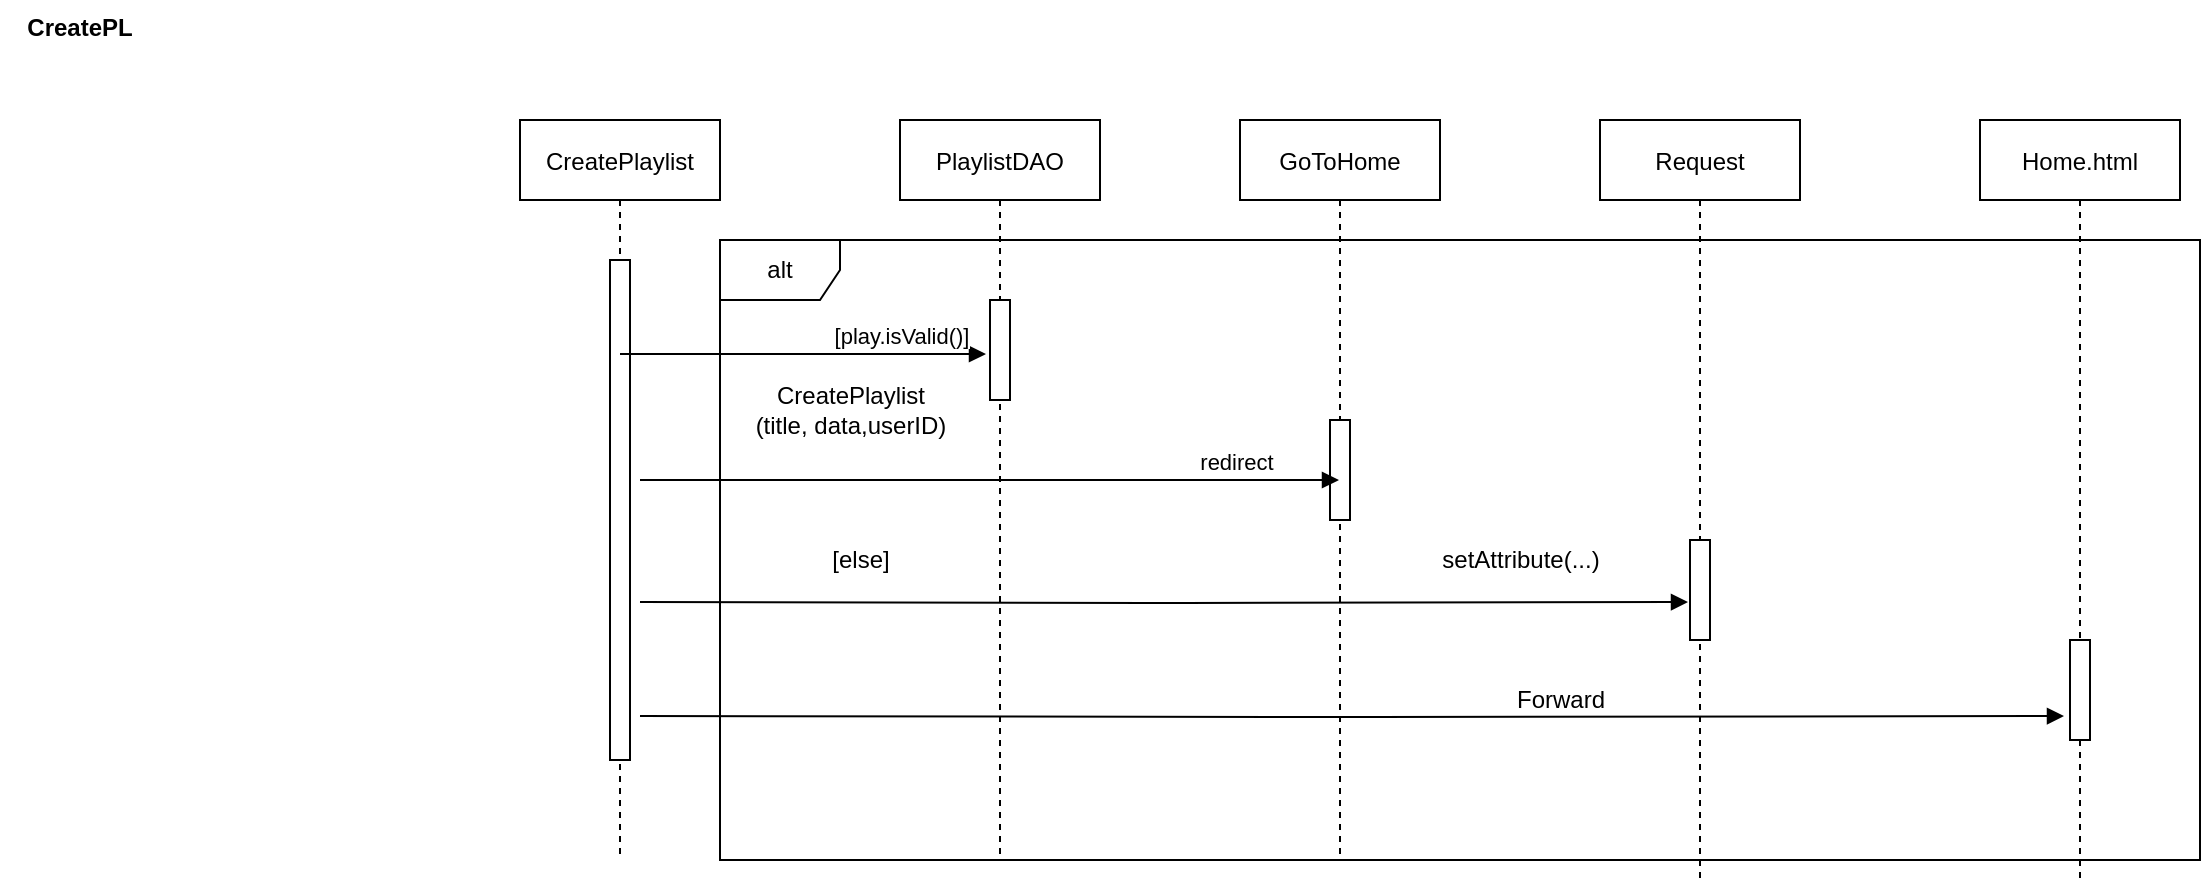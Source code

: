 <mxfile version="14.6.6"><diagram id="3SM13Gfp1SmeyX-EMhQn" name="Page-1"><mxGraphModel dx="830" dy="516" grid="1" gridSize="10" guides="1" tooltips="1" connect="1" arrows="1" fold="1" page="1" pageScale="1" pageWidth="827" pageHeight="1169" math="0" shadow="0"><root><mxCell id="0"/><mxCell id="1" parent="0"/><mxCell id="2MOWTGu3-rheEjo7wcaj-34" value="CreatePL" style="text;align=center;fontStyle=1;verticalAlign=middle;spacingLeft=3;spacingRight=3;strokeColor=none;rotatable=0;points=[[0,0.5],[1,0.5]];portConstraint=eastwest;" vertex="1" parent="1"><mxGeometry x="270" y="950" width="80" height="26" as="geometry"/></mxCell><mxCell id="2MOWTGu3-rheEjo7wcaj-35" value="CreatePlaylist" style="shape=umlLifeline;perimeter=lifelinePerimeter;container=1;collapsible=0;recursiveResize=0;rounded=0;shadow=0;strokeWidth=1;" vertex="1" parent="1"><mxGeometry x="530" y="1010" width="100" height="370" as="geometry"/></mxCell><mxCell id="2MOWTGu3-rheEjo7wcaj-36" value="" style="points=[];perimeter=orthogonalPerimeter;rounded=0;shadow=0;strokeWidth=1;" vertex="1" parent="2MOWTGu3-rheEjo7wcaj-35"><mxGeometry x="45" y="70" width="10" height="250" as="geometry"/></mxCell><mxCell id="2MOWTGu3-rheEjo7wcaj-40" value="PlaylistDAO" style="shape=umlLifeline;perimeter=lifelinePerimeter;container=1;collapsible=0;recursiveResize=0;rounded=0;shadow=0;strokeWidth=1;" vertex="1" parent="1"><mxGeometry x="720" y="1010" width="100" height="370" as="geometry"/></mxCell><mxCell id="2MOWTGu3-rheEjo7wcaj-41" value="" style="points=[];perimeter=orthogonalPerimeter;rounded=0;shadow=0;strokeWidth=1;" vertex="1" parent="2MOWTGu3-rheEjo7wcaj-40"><mxGeometry x="45" y="90" width="10" height="50" as="geometry"/></mxCell><mxCell id="2MOWTGu3-rheEjo7wcaj-42" value="GoToHome" style="shape=umlLifeline;perimeter=lifelinePerimeter;container=1;collapsible=0;recursiveResize=0;rounded=0;shadow=0;strokeWidth=1;" vertex="1" parent="1"><mxGeometry x="890" y="1010" width="100" height="370" as="geometry"/></mxCell><mxCell id="2MOWTGu3-rheEjo7wcaj-43" value="" style="points=[];perimeter=orthogonalPerimeter;rounded=0;shadow=0;strokeWidth=1;" vertex="1" parent="2MOWTGu3-rheEjo7wcaj-42"><mxGeometry x="45" y="150" width="10" height="50" as="geometry"/></mxCell><mxCell id="2MOWTGu3-rheEjo7wcaj-44" value="[play.isValid()]" style="verticalAlign=bottom;endArrow=block;shadow=0;strokeWidth=1;entryX=-0.2;entryY=0.54;entryDx=0;entryDy=0;entryPerimeter=0;" edge="1" parent="1" source="2MOWTGu3-rheEjo7wcaj-35" target="2MOWTGu3-rheEjo7wcaj-41"><mxGeometry x="0.531" relative="1" as="geometry"><mxPoint x="430" y="1159.5" as="sourcePoint"/><mxPoint x="600" y="1159.5" as="targetPoint"/><mxPoint x="1" as="offset"/></mxGeometry></mxCell><mxCell id="2MOWTGu3-rheEjo7wcaj-45" value="CreatePlaylist&lt;br&gt;(title, data,userID)" style="text;html=1;align=center;verticalAlign=middle;resizable=0;points=[];autosize=1;strokeColor=none;" vertex="1" parent="1"><mxGeometry x="640" y="1140" width="110" height="30" as="geometry"/></mxCell><mxCell id="2MOWTGu3-rheEjo7wcaj-46" value="redirect" style="verticalAlign=bottom;endArrow=block;shadow=0;strokeWidth=1;" edge="1" parent="1" target="2MOWTGu3-rheEjo7wcaj-42"><mxGeometry x="0.708" relative="1" as="geometry"><mxPoint x="590" y="1190" as="sourcePoint"/><mxPoint x="771.75" y="1190" as="targetPoint"/><mxPoint as="offset"/><Array as="points"><mxPoint x="830" y="1190"/></Array></mxGeometry></mxCell><mxCell id="2MOWTGu3-rheEjo7wcaj-47" value="[else]" style="text;html=1;align=center;verticalAlign=middle;resizable=0;points=[];autosize=1;strokeColor=none;" vertex="1" parent="1"><mxGeometry x="680" y="1220" width="40" height="20" as="geometry"/></mxCell><mxCell id="2MOWTGu3-rheEjo7wcaj-48" value="" style="endArrow=block;endFill=1;html=1;edgeStyle=orthogonalEdgeStyle;align=left;verticalAlign=top;entryX=-0.1;entryY=0.62;entryDx=0;entryDy=0;entryPerimeter=0;" edge="1" parent="1" target="2MOWTGu3-rheEjo7wcaj-51"><mxGeometry x="-1" relative="1" as="geometry"><mxPoint x="590" y="1251" as="sourcePoint"/><mxPoint x="570" y="1250" as="targetPoint"/></mxGeometry></mxCell><mxCell id="2MOWTGu3-rheEjo7wcaj-50" value="Request" style="shape=umlLifeline;perimeter=lifelinePerimeter;container=1;collapsible=0;recursiveResize=0;rounded=0;shadow=0;strokeWidth=1;" vertex="1" parent="1"><mxGeometry x="1070" y="1010" width="100" height="380" as="geometry"/></mxCell><mxCell id="2MOWTGu3-rheEjo7wcaj-51" value="" style="points=[];perimeter=orthogonalPerimeter;rounded=0;shadow=0;strokeWidth=1;" vertex="1" parent="2MOWTGu3-rheEjo7wcaj-50"><mxGeometry x="45" y="210" width="10" height="50" as="geometry"/></mxCell><mxCell id="2MOWTGu3-rheEjo7wcaj-52" value="setAttribute(...)" style="text;html=1;align=center;verticalAlign=middle;resizable=0;points=[];autosize=1;strokeColor=none;" vertex="1" parent="1"><mxGeometry x="985" y="1220" width="90" height="20" as="geometry"/></mxCell><mxCell id="2MOWTGu3-rheEjo7wcaj-53" value="Home.html" style="shape=umlLifeline;perimeter=lifelinePerimeter;container=1;collapsible=0;recursiveResize=0;rounded=0;shadow=0;strokeWidth=1;" vertex="1" parent="1"><mxGeometry x="1260" y="1010" width="100" height="380" as="geometry"/></mxCell><mxCell id="2MOWTGu3-rheEjo7wcaj-54" value="" style="points=[];perimeter=orthogonalPerimeter;rounded=0;shadow=0;strokeWidth=1;" vertex="1" parent="2MOWTGu3-rheEjo7wcaj-53"><mxGeometry x="45" y="260" width="10" height="50" as="geometry"/></mxCell><mxCell id="2MOWTGu3-rheEjo7wcaj-55" value="" style="endArrow=block;endFill=1;html=1;edgeStyle=orthogonalEdgeStyle;align=left;verticalAlign=top;entryX=-0.3;entryY=0.76;entryDx=0;entryDy=0;entryPerimeter=0;" edge="1" parent="1" target="2MOWTGu3-rheEjo7wcaj-54"><mxGeometry x="-1" relative="1" as="geometry"><mxPoint x="590" y="1308" as="sourcePoint"/><mxPoint x="1113.5" y="1309" as="targetPoint"/></mxGeometry></mxCell><mxCell id="2MOWTGu3-rheEjo7wcaj-56" value="alt" style="shape=umlFrame;whiteSpace=wrap;html=1;" vertex="1" parent="1"><mxGeometry x="630" y="1070" width="740" height="310" as="geometry"/></mxCell><mxCell id="2MOWTGu3-rheEjo7wcaj-57" value="Forward" style="text;html=1;align=center;verticalAlign=middle;resizable=0;points=[];autosize=1;strokeColor=none;" vertex="1" parent="1"><mxGeometry x="1020" y="1290" width="60" height="20" as="geometry"/></mxCell></root></mxGraphModel></diagram></mxfile>